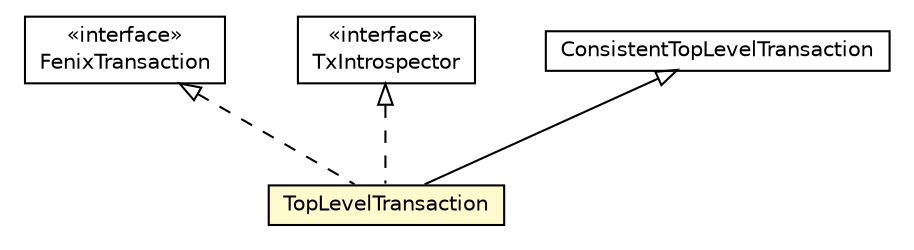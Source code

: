 #!/usr/local/bin/dot
#
# Class diagram 
# Generated by UMLGraph version 5.1 (http://www.umlgraph.org/)
#

digraph G {
	edge [fontname="Helvetica",fontsize=10,labelfontname="Helvetica",labelfontsize=10];
	node [fontname="Helvetica",fontsize=10,shape=plaintext];
	nodesep=0.25;
	ranksep=0.5;
	// pt.ist.fenixframework.pstm.TopLevelTransaction
	c11572 [label=<<table title="pt.ist.fenixframework.pstm.TopLevelTransaction" border="0" cellborder="1" cellspacing="0" cellpadding="2" port="p" bgcolor="lemonChiffon" href="./TopLevelTransaction.html">
		<tr><td><table border="0" cellspacing="0" cellpadding="1">
<tr><td align="center" balign="center"> TopLevelTransaction </td></tr>
		</table></td></tr>
		</table>>, fontname="Helvetica", fontcolor="black", fontsize=10.0];
	// pt.ist.fenixframework.pstm.FenixTransaction
	c11590 [label=<<table title="pt.ist.fenixframework.pstm.FenixTransaction" border="0" cellborder="1" cellspacing="0" cellpadding="2" port="p" href="./FenixTransaction.html">
		<tr><td><table border="0" cellspacing="0" cellpadding="1">
<tr><td align="center" balign="center"> &#171;interface&#187; </td></tr>
<tr><td align="center" balign="center"> FenixTransaction </td></tr>
		</table></td></tr>
		</table>>, fontname="Helvetica", fontcolor="black", fontsize=10.0];
	// pt.ist.fenixframework.TxIntrospector
	c11628 [label=<<table title="pt.ist.fenixframework.TxIntrospector" border="0" cellborder="1" cellspacing="0" cellpadding="2" port="p" href="../TxIntrospector.html">
		<tr><td><table border="0" cellspacing="0" cellpadding="1">
<tr><td align="center" balign="center"> &#171;interface&#187; </td></tr>
<tr><td align="center" balign="center"> TxIntrospector </td></tr>
		</table></td></tr>
		</table>>, fontname="Helvetica", fontcolor="black", fontsize=10.0];
	//pt.ist.fenixframework.pstm.TopLevelTransaction extends jvstm.cps.ConsistentTopLevelTransaction
	c11662:p -> c11572:p [dir=back,arrowtail=empty];
	//pt.ist.fenixframework.pstm.TopLevelTransaction implements pt.ist.fenixframework.pstm.FenixTransaction
	c11590:p -> c11572:p [dir=back,arrowtail=empty,style=dashed];
	//pt.ist.fenixframework.pstm.TopLevelTransaction implements pt.ist.fenixframework.TxIntrospector
	c11628:p -> c11572:p [dir=back,arrowtail=empty,style=dashed];
	// jvstm.cps.ConsistentTopLevelTransaction
	c11662 [label=<<table title="jvstm.cps.ConsistentTopLevelTransaction" border="0" cellborder="1" cellspacing="0" cellpadding="2" port="p" href="http://java.sun.com/j2se/1.4.2/docs/api/jvstm/cps/ConsistentTopLevelTransaction.html">
		<tr><td><table border="0" cellspacing="0" cellpadding="1">
<tr><td align="center" balign="center"> ConsistentTopLevelTransaction </td></tr>
		</table></td></tr>
		</table>>, fontname="Helvetica", fontcolor="black", fontsize=10.0];
}

